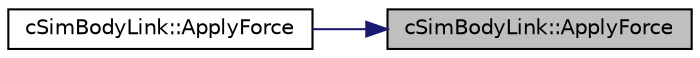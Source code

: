digraph "cSimBodyLink::ApplyForce"
{
 // LATEX_PDF_SIZE
  edge [fontname="Helvetica",fontsize="10",labelfontname="Helvetica",labelfontsize="10"];
  node [fontname="Helvetica",fontsize="10",shape=record];
  rankdir="RL";
  Node1 [label="cSimBodyLink::ApplyForce",height=0.2,width=0.4,color="black", fillcolor="grey75", style="filled", fontcolor="black",tooltip=" "];
  Node1 -> Node2 [dir="back",color="midnightblue",fontsize="10",style="solid",fontname="Helvetica"];
  Node2 [label="cSimBodyLink::ApplyForce",height=0.2,width=0.4,color="black", fillcolor="white", style="filled",URL="$classc_sim_body_link.html#a5171f98f4bb53753ed0b2047241d0708",tooltip=" "];
}

